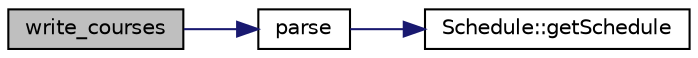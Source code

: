digraph "write_courses"
{
 // LATEX_PDF_SIZE
  edge [fontname="Helvetica",fontsize="10",labelfontname="Helvetica",labelfontsize="10"];
  node [fontname="Helvetica",fontsize="10",shape=record];
  rankdir="LR";
  Node1 [label="write_courses",height=0.2,width=0.4,color="black", fillcolor="grey75", style="filled", fontcolor="black",tooltip=" "];
  Node1 -> Node2 [color="midnightblue",fontsize="10",style="solid",fontname="Helvetica"];
  Node2 [label="parse",height=0.2,width=0.4,color="black", fillcolor="white", style="filled",URL="$json__parser_8cpp.html#a05378c4e9e46b5b68d745abfb098160b",tooltip=" "];
  Node2 -> Node3 [color="midnightblue",fontsize="10",style="solid",fontname="Helvetica"];
  Node3 [label="Schedule::getSchedule",height=0.2,width=0.4,color="black", fillcolor="white", style="filled",URL="$classSchedule.html#a22dde6559eb408d4bf37ca3a7508922e",tooltip=" "];
}
